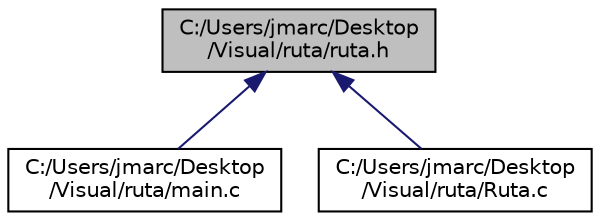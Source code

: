 digraph "C:/Users/jmarc/Desktop/Visual/ruta/ruta.h"
{
 // LATEX_PDF_SIZE
  edge [fontname="Helvetica",fontsize="10",labelfontname="Helvetica",labelfontsize="10"];
  node [fontname="Helvetica",fontsize="10",shape=record];
  Node1 [label="C:/Users/jmarc/Desktop\l/Visual/ruta/ruta.h",height=0.2,width=0.4,color="black", fillcolor="grey75", style="filled", fontcolor="black",tooltip="Existe alguna ruta en las coordenadas."];
  Node1 -> Node2 [dir="back",color="midnightblue",fontsize="10",style="solid",fontname="Helvetica"];
  Node2 [label="C:/Users/jmarc/Desktop\l/Visual/ruta/main.c",height=0.2,width=0.4,color="black", fillcolor="white", style="filled",URL="$main_8c.html",tooltip=" "];
  Node1 -> Node3 [dir="back",color="midnightblue",fontsize="10",style="solid",fontname="Helvetica"];
  Node3 [label="C:/Users/jmarc/Desktop\l/Visual/ruta/Ruta.c",height=0.2,width=0.4,color="black", fillcolor="white", style="filled",URL="$_ruta_8c.html",tooltip=" "];
}

